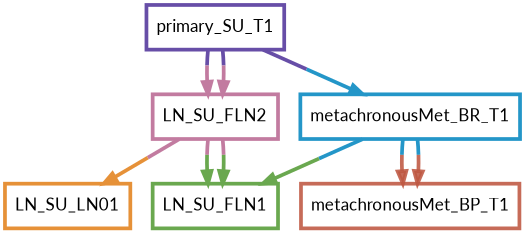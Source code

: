 digraph  {
dpi=600;size=3.5;
LN_SU_FLN1 [color="#6aa84fff", fillcolor=white, fontname=Lato, penwidth="3.0", shape=box];
LN_SU_FLN2 [color="#c27ba0ff", fillcolor=white, fontname=Lato, penwidth="3.0", shape=box];
LN_SU_LN01 [color="#e69138ff", fillcolor=white, fontname=Lato, penwidth="3.0", shape=box];
metachronousMet_BP_T1 [color="#be5742e1", fillcolor=white, fontname=Lato, penwidth="3.0", shape=box];
metachronousMet_BR_T1 [color="#2496c8ff", fillcolor=white, fontname=Lato, penwidth="3.0", shape=box];
primary_SU_T1 [color="#674ea7ff", fillcolor=white, fontname=Lato, penwidth="3.0", shape=box];
LN_SU_FLN2 -> LN_SU_FLN1  [color="#c27ba0ff;0.5:#6aa84fff", key=0, penwidth=3];
LN_SU_FLN2 -> LN_SU_FLN1  [color="#c27ba0ff;0.5:#6aa84fff", key=1, penwidth=3];
LN_SU_FLN2 -> LN_SU_LN01  [color="#c27ba0ff;0.5:#e69138ff", key=0, penwidth=3];
metachronousMet_BR_T1 -> LN_SU_FLN1  [color="#2496c8ff;0.5:#6aa84fff", key=0, penwidth=3];
metachronousMet_BR_T1 -> metachronousMet_BP_T1  [color="#2496c8ff;0.5:#be5742e1", key=0, penwidth=3];
metachronousMet_BR_T1 -> metachronousMet_BP_T1  [color="#2496c8ff;0.5:#be5742e1", key=1, penwidth=3];
primary_SU_T1 -> LN_SU_FLN2  [color="#674ea7ff;0.5:#c27ba0ff", key=0, penwidth=3];
primary_SU_T1 -> LN_SU_FLN2  [color="#674ea7ff;0.5:#c27ba0ff", key=1, penwidth=3];
primary_SU_T1 -> metachronousMet_BR_T1  [color="#674ea7ff;0.5:#2496c8ff", key=0, penwidth=3];
}
